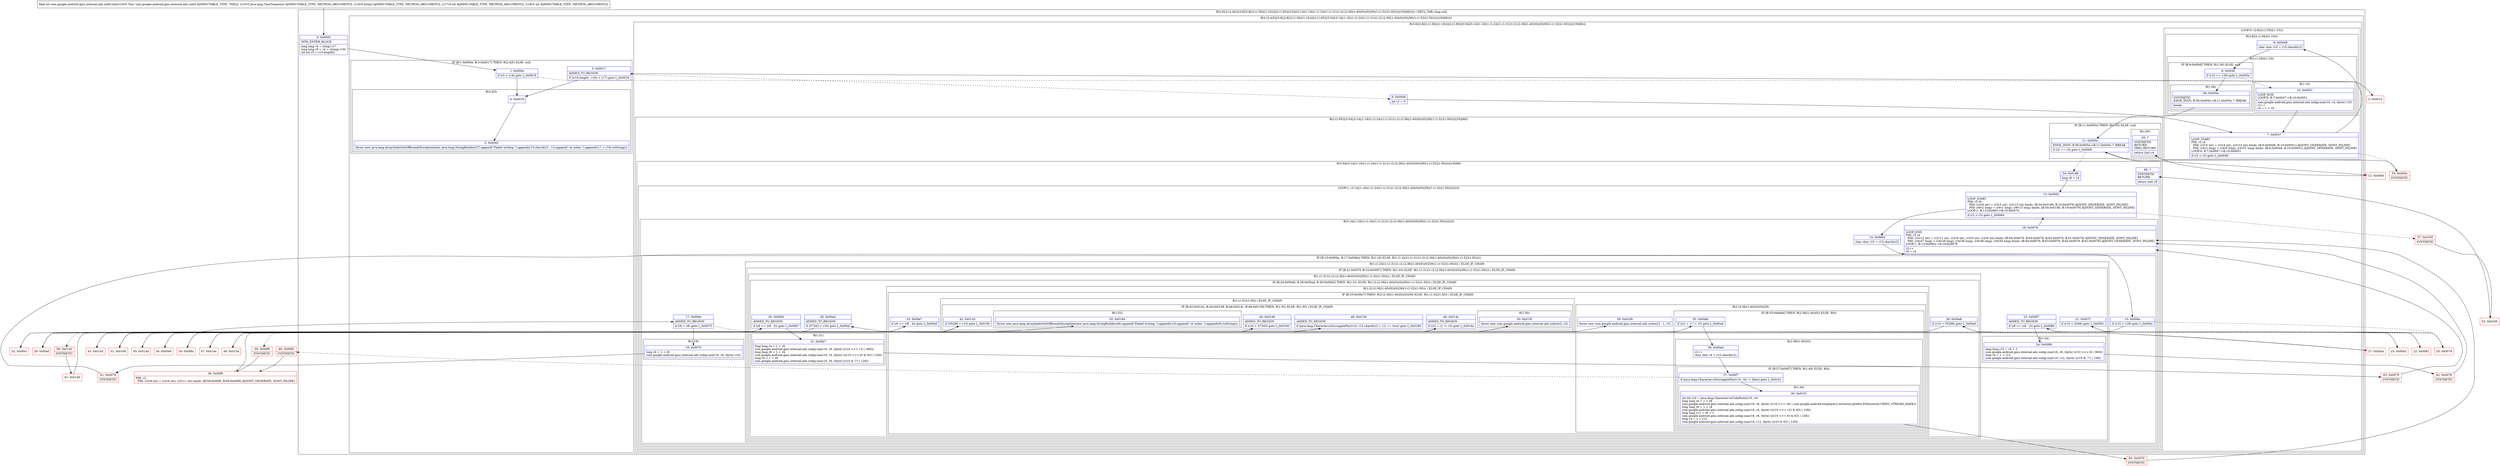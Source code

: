 digraph "CFG forcom.google.android.gms.internal.ads.zzdrf.zzb(Ljava\/lang\/CharSequence;[BII)I" {
subgraph cluster_Region_1939195621 {
label = "R(2:0|(2:(2:4|5)|(3:6|(2:8|(2:(1:56)|(1:10)))|(2:(1:65)|(3:54|(3:14|(1:18)(1:(1:24)(1:(1:31)(1:(2:(2:36|(1:40)(0))(0)|39)(1:(1:52)(1:50)))))|19)|66))))) | DECL_VAR: long null\l";
node [shape=record,color=blue];
Node_0 [shape=record,label="{0\:\ 0x0000|MTH_ENTER_BLOCK\l|long long r4 = (long) r17\llong long r8 = r4 + ((long) r18)\lint int r3 = r15.length()\l}"];
subgraph cluster_Region_213893830 {
label = "R(2:(2:4|5)|(3:6|(2:8|(2:(1:56)|(1:10)))|(2:(1:65)|(3:54|(3:14|(1:18)(1:(1:24)(1:(1:31)(1:(2:(2:36|(1:40)(0))(0)|39)(1:(1:52)(1:50)))))|19)|66))))";
node [shape=record,color=blue];
subgraph cluster_IfRegion_1896755947 {
label = "IF [B:1:0x000e, B:3:0x0017] THEN: R(2:4|5) ELSE: null";
node [shape=record,color=blue];
Node_1 [shape=record,label="{1\:\ 0x000e|if (r3 \> r18) goto L_0x0019\l}"];
Node_3 [shape=record,label="{3\:\ 0x0017|ADDED_TO_REGION\l|if ((r16.length \- r18) \< r17) goto L_0x0019\l}"];
subgraph cluster_Region_465527630 {
label = "R(2:4|5)";
node [shape=record,color=blue];
Node_4 [shape=record,label="{4\:\ 0x0019}"];
Node_5 [shape=record,label="{5\:\ 0x0045|throw new java.lang.ArrayIndexOutOfBoundsException(new java.lang.StringBuilder(37).append(\"Failed writing \").append(r15.charAt(r3 \- 1)).append(\" at index \").append(r17 + r18).toString())\l}"];
}
}
subgraph cluster_Region_443457051 {
label = "R(3:6|(2:8|(2:(1:56)|(1:10)))|(2:(1:65)|(3:54|(3:14|(1:18)(1:(1:24)(1:(1:31)(1:(2:(2:36|(1:40)(0))(0)|39)(1:(1:52)(1:50)))))|19)|66)))";
node [shape=record,color=blue];
Node_6 [shape=record,label="{6\:\ 0x0046|int r2 = 0\l}"];
subgraph cluster_LoopRegion_991669555 {
label = "LOOP:0: (2:8|(2:(1:56)|(1:10)))";
node [shape=record,color=blue];
Node_7 [shape=record,label="{7\:\ 0x0047|LOOP_START\lPHI: r2 r4 \l  PHI: (r2v5 int) = (r2v4 int), (r2v15 int) binds: [B:6:0x0046, B:10:0x0051] A[DONT_GENERATE, DONT_INLINE]\l  PHI: (r4v2 long) = (r4v0 long), (r4v51 long) binds: [B:6:0x0046, B:10:0x0051] A[DONT_GENERATE, DONT_INLINE]\lLOOP:0: B:7:0x0047\-\>B:10:0x0051\l|if (r2 \< r3) goto L_0x0049\l}"];
subgraph cluster_Region_1960710358 {
label = "R(2:8|(2:(1:56)|(1:10)))";
node [shape=record,color=blue];
Node_8 [shape=record,label="{8\:\ 0x0049|char char r10 = r15.charAt(r2)\l}"];
subgraph cluster_Region_2063308367 {
label = "R(2:(1:56)|(1:10))";
node [shape=record,color=blue];
subgraph cluster_IfRegion_1932310818 {
label = "IF [B:9:0x004f] THEN: R(1:56) ELSE: null";
node [shape=record,color=blue];
Node_9 [shape=record,label="{9\:\ 0x004f|if (r10 \>= 128) goto L_0x005e\l}"];
subgraph cluster_Region_753238282 {
label = "R(1:56)";
node [shape=record,color=blue];
Node_56 [shape=record,label="{56\:\ 0x005e|SYNTHETIC\lEDGE_INSN: B:56:0x005e\-\>B:11:0x005e ?: BREAK  \l|break\l}"];
}
}
subgraph cluster_Region_1634913194 {
label = "R(1:10)";
node [shape=record,color=blue];
Node_10 [shape=record,label="{10\:\ 0x0051|LOOP_END\lLOOP:0: B:7:0x0047\-\>B:10:0x0051\l|com.google.android.gms.internal.ads.zzdqy.zza(r16, r4, (byte) r10)\lr2++\lr4 = 1 + r4\l}"];
}
}
}
}
subgraph cluster_Region_848541031 {
label = "R(2:(1:65)|(3:54|(3:14|(1:18)(1:(1:24)(1:(1:31)(1:(2:(2:36|(1:40)(0))(0)|39)(1:(1:52)(1:50)))))|19)|66))";
node [shape=record,color=blue];
subgraph cluster_IfRegion_487205292 {
label = "IF [B:11:0x005e] THEN: R(1:65) ELSE: null";
node [shape=record,color=blue];
Node_11 [shape=record,label="{11\:\ 0x005e|EDGE_INSN: B:56:0x005e\-\>B:11:0x005e ?: BREAK  \l|if (r2 == r3) goto L_0x0060\l}"];
subgraph cluster_Region_1419903726 {
label = "R(1:65)";
node [shape=record,color=blue];
Node_65 [shape=record,label="{65\:\ ?|SYNTHETIC\lRETURN\lORIG_RETURN\l|return (int) r4\l}"];
}
}
subgraph cluster_Region_945350421 {
label = "R(3:54|(3:14|(1:18)(1:(1:24)(1:(1:31)(1:(2:(2:36|(1:40)(0))(0)|39)(1:(1:52)(1:50)))))|19)|66)";
node [shape=record,color=blue];
Node_54 [shape=record,label="{54\:\ 0x0188|long r6 = r4\l}"];
subgraph cluster_LoopRegion_496228748 {
label = "LOOP:1: (3:14|(1:18)(1:(1:24)(1:(1:31)(1:(2:(2:36|(1:40)(0))(0)|39)(1:(1:52)(1:50)))))|19)";
node [shape=record,color=blue];
Node_13 [shape=record,label="{13\:\ 0x0062|LOOP_START\lPHI: r2 r6 \l  PHI: (r2v6 int) = (r2v5 int), (r2v13 int) binds: [B:54:0x0188, B:19:0x0079] A[DONT_GENERATE, DONT_INLINE]\l  PHI: (r6v2 long) = (r6v1 long), (r6v13 long) binds: [B:54:0x0188, B:19:0x0079] A[DONT_GENERATE, DONT_INLINE]\lLOOP:1: B:13:0x0062\-\>B:19:0x0079\l|if (r2 \< r3) goto L_0x0064\l}"];
subgraph cluster_Region_236821950 {
label = "R(3:14|(1:18)(1:(1:24)(1:(1:31)(1:(2:(2:36|(1:40)(0))(0)|39)(1:(1:52)(1:50)))))|19)";
node [shape=record,color=blue];
Node_14 [shape=record,label="{14\:\ 0x0064|char char r10 = r15.charAt(r2)\l}"];
subgraph cluster_IfRegion_1697102869 {
label = "IF [B:15:0x006a, B:17:0x006e] THEN: R(1:18) ELSE: R(1:(1:24)(1:(1:31)(1:(2:(2:36|(1:40)(0))(0)|39)(1:(1:52)(1:50)))))";
node [shape=record,color=blue];
Node_15 [shape=record,label="{15\:\ 0x006a|if (r10 \< 128) goto L_0x006c\l}"];
Node_17 [shape=record,label="{17\:\ 0x006e|ADDED_TO_REGION\l|if (r6 \< r8) goto L_0x0070\l}"];
subgraph cluster_Region_439272976 {
label = "R(1:18)";
node [shape=record,color=blue];
Node_18 [shape=record,label="{18\:\ 0x0070|long r4 = 1 + r6\lcom.google.android.gms.internal.ads.zzdqy.zza(r16, r6, (byte) r10)\l}"];
}
subgraph cluster_Region_1086912513 {
label = "R(1:(1:24)(1:(1:31)(1:(2:(2:36|(1:40)(0))(0)|39)(1:(1:52)(1:50))))) | ELSE_IF_CHAIN\l";
node [shape=record,color=blue];
subgraph cluster_IfRegion_310314112 {
label = "IF [B:21:0x007f, B:23:0x0087] THEN: R(1:24) ELSE: R(1:(1:31)(1:(2:(2:36|(1:40)(0))(0)|39)(1:(1:52)(1:50)))) | ELSE_IF_CHAIN\l";
node [shape=record,color=blue];
Node_21 [shape=record,label="{21\:\ 0x007f|if (r10 \< 2048) goto L_0x0081\l}"];
Node_23 [shape=record,label="{23\:\ 0x0087|ADDED_TO_REGION\l|if (r6 \<= (r8 \- 2)) goto L_0x0089\l}"];
subgraph cluster_Region_253060637 {
label = "R(1:24)";
node [shape=record,color=blue];
Node_24 [shape=record,label="{24\:\ 0x0089|long long r12 = r6 + 1\lcom.google.android.gms.internal.ads.zzdqy.zza(r16, r6, (byte) ((r10 \>\>\> 6) \| 960))\llong r4 = 1 + r12\lcom.google.android.gms.internal.ads.zzdqy.zza(r16, r12, (byte) ((r10 & '?') \| 128))\l}"];
}
subgraph cluster_Region_1713854393 {
label = "R(1:(1:31)(1:(2:(2:36|(1:40)(0))(0)|39)(1:(1:52)(1:50)))) | ELSE_IF_CHAIN\l";
node [shape=record,color=blue];
subgraph cluster_IfRegion_1452196179 {
label = "IF [B:26:0x00a8, B:28:0x00ad, B:30:0x00b5] THEN: R(1:31) ELSE: R(1:(2:(2:36|(1:40)(0))(0)|39)(1:(1:52)(1:50))) | ELSE_IF_CHAIN\l";
node [shape=record,color=blue];
Node_26 [shape=record,label="{26\:\ 0x00a8|if (r10 \< 55296) goto L_0x00af\l}"];
Node_28 [shape=record,label="{28\:\ 0x00ad|ADDED_TO_REGION\l|if (57343 \< r10) goto L_0x00af\l}"];
Node_30 [shape=record,label="{30\:\ 0x00b5|ADDED_TO_REGION\l|if (r6 \<= (r8 \- 3)) goto L_0x00b7\l}"];
subgraph cluster_Region_1829239340 {
label = "R(1:31)";
node [shape=record,color=blue];
Node_31 [shape=record,label="{31\:\ 0x00b7|long long r4 = 1 + r6\lcom.google.android.gms.internal.ads.zzdqy.zza(r16, r6, (byte) ((r10 \>\>\> 12) \| 480))\llong long r6 = 1 + r4\lcom.google.android.gms.internal.ads.zzdqy.zza(r16, r4, (byte) (((r10 \>\>\> 6) & 63) \| 128))\llong r4 = 1 + r6\lcom.google.android.gms.internal.ads.zzdqy.zza(r16, r6, (byte) ((r10 & '?') \| 128))\l}"];
}
subgraph cluster_Region_1724544934 {
label = "R(1:(2:(2:36|(1:40)(0))(0)|39)(1:(1:52)(1:50))) | ELSE_IF_CHAIN\l";
node [shape=record,color=blue];
subgraph cluster_IfRegion_697427160 {
label = "IF [B:33:0x00e7] THEN: R(2:(2:36|(1:40)(0))(0)|39) ELSE: R(1:(1:52)(1:50)) | ELSE_IF_CHAIN\l";
node [shape=record,color=blue];
Node_33 [shape=record,label="{33\:\ 0x00e7|if (r6 \<= (r8 \- 4)) goto L_0x00e9\l}"];
subgraph cluster_Region_457319631 {
label = "R(2:(2:36|(1:40)(0))(0)|39)";
node [shape=record,color=blue];
subgraph cluster_IfRegion_2102815843 {
label = "IF [B:35:0x00eb] THEN: R(2:36|(1:40)(0)) ELSE: R(0)";
node [shape=record,color=blue];
Node_35 [shape=record,label="{35\:\ 0x00eb|if ((r2 + 1) != r3) goto L_0x00ed\l}"];
subgraph cluster_Region_268477893 {
label = "R(2:36|(1:40)(0))";
node [shape=record,color=blue];
Node_36 [shape=record,label="{36\:\ 0x00ed|r2++\lchar char r4 = r15.charAt(r2)\l}"];
subgraph cluster_IfRegion_556327345 {
label = "IF [B:37:0x00f7] THEN: R(1:40) ELSE: R(0)";
node [shape=record,color=blue];
Node_37 [shape=record,label="{37\:\ 0x00f7|if (java.lang.Character.isSurrogatePair(r10, r4) != false) goto L_0x0101\l}"];
subgraph cluster_Region_1775968250 {
label = "R(1:40)";
node [shape=record,color=blue];
Node_40 [shape=record,label="{40\:\ 0x0101|int int r10 = java.lang.Character.toCodePoint(r10, r4)\llong long r4 = 1 + r6\lcom.google.android.gms.internal.ads.zzdqy.zza(r16, r6, (byte) ((r10 \>\>\> 18) \| com.google.android.exoplayer2.extractor.p046ts.PsExtractor.VIDEO_STREAM_MASK))\llong long r6 = 1 + r4\lcom.google.android.gms.internal.ads.zzdqy.zza(r16, r4, (byte) (((r10 \>\>\> 12) & 63) \| 128))\llong long r12 = r6 + 1\lcom.google.android.gms.internal.ads.zzdqy.zza(r16, r6, (byte) (((r10 \>\>\> 6) & 63) \| 128))\llong r4 = 1 + r12\lcom.google.android.gms.internal.ads.zzdqy.zza(r16, r12, (byte) ((r10 & 63) \| 128))\l}"];
}
subgraph cluster_Region_1239277205 {
label = "R(0)";
node [shape=record,color=blue];
}
}
}
subgraph cluster_Region_1322401631 {
label = "R(0)";
node [shape=record,color=blue];
}
}
Node_39 [shape=record,label="{39\:\ 0x0100|throw new com.google.android.gms.internal.ads.zzdre(r2 \- 1, r3)\l}"];
}
subgraph cluster_Region_311698339 {
label = "R(1:(1:52)(1:50)) | ELSE_IF_CHAIN\l";
node [shape=record,color=blue];
subgraph cluster_IfRegion_1464412482 {
label = "IF [B:42:0x0143, B:44:0x0148, B:46:0x014c, B:48:0x0158] THEN: R(1:52) ELSE: R(1:50) | ELSE_IF_CHAIN\l";
node [shape=record,color=blue];
Node_42 [shape=record,label="{42\:\ 0x0143|if (55296 \> r10) goto L_0x0160\l}"];
Node_44 [shape=record,label="{44\:\ 0x0148|ADDED_TO_REGION\l|if (r10 \> 57343) goto L_0x0160\l}"];
Node_46 [shape=record,label="{46\:\ 0x014c|ADDED_TO_REGION\l|if ((r2 + 1) != r3) goto L_0x014e\l}"];
Node_48 [shape=record,label="{48\:\ 0x0158|ADDED_TO_REGION\l|if (java.lang.Character.isSurrogatePair(r10, r15.charAt(r2 + 1)) == true) goto L_0x0160\l}"];
subgraph cluster_Region_94980759 {
label = "R(1:52)";
node [shape=record,color=blue];
Node_52 [shape=record,label="{52\:\ 0x0184|throw new java.lang.ArrayIndexOutOfBoundsException(new java.lang.StringBuilder(46).append(\"Failed writing \").append(r10).append(\" at index \").append(r6).toString())\l}"];
}
subgraph cluster_Region_1419101598 {
label = "R(1:50)";
node [shape=record,color=blue];
Node_50 [shape=record,label="{50\:\ 0x015f|throw new com.google.android.gms.internal.ads.zzdre(r2, r3)\l}"];
}
}
}
}
}
}
}
}
}
}
Node_19 [shape=record,label="{19\:\ 0x0079|LOOP_END\lPHI: r2 r4 \l  PHI: (r2v12 int) = (r2v11 int), (r2v6 int), (r2v6 int), (r2v6 int) binds: [B:64:0x0079, B:63:0x0079, B:62:0x0079, B:61:0x0079] A[DONT_GENERATE, DONT_INLINE]\l  PHI: (r4v47 long) = (r4v29 long), (r4v36 long), (r4v46 long), (r4v50 long) binds: [B:64:0x0079, B:63:0x0079, B:62:0x0079, B:61:0x0079] A[DONT_GENERATE, DONT_INLINE]\lLOOP:1: B:13:0x0062\-\>B:19:0x0079\l|r2++\lr6 = r4\l}"];
}
}
Node_66 [shape=record,label="{66\:\ ?|SYNTHETIC\lRETURN\l|return (int) r6\l}"];
}
}
}
}
}
Node_2 [shape=record,color=red,label="{2\:\ 0x0010}"];
Node_12 [shape=record,color=red,label="{12\:\ 0x0060}"];
Node_16 [shape=record,color=red,label="{16\:\ 0x006c}"];
Node_20 [shape=record,color=red,label="{20\:\ 0x007d}"];
Node_22 [shape=record,color=red,label="{22\:\ 0x0081}"];
Node_25 [shape=record,color=red,label="{25\:\ 0x00a5}"];
Node_27 [shape=record,color=red,label="{27\:\ 0x00aa}"];
Node_29 [shape=record,color=red,label="{29\:\ 0x00af}"];
Node_32 [shape=record,color=red,label="{32\:\ 0x00e1}"];
Node_34 [shape=record,color=red,label="{34\:\ 0x00e9}"];
Node_38 [shape=record,color=red,label="{38\:\ 0x00f9|PHI: r2 \l  PHI: (r2v9 int) = (r2v6 int), (r2v11 int) binds: [B:59:0x00f9, B:60:0x00f9] A[DONT_GENERATE, DONT_INLINE]\l}"];
Node_41 [shape=record,color=red,label="{41\:\ 0x0140}"];
Node_43 [shape=record,color=red,label="{43\:\ 0x0145}"];
Node_45 [shape=record,color=red,label="{45\:\ 0x014a}"];
Node_47 [shape=record,color=red,label="{47\:\ 0x014e}"];
Node_49 [shape=record,color=red,label="{49\:\ 0x015a}"];
Node_51 [shape=record,color=red,label="{51\:\ 0x0160}"];
Node_53 [shape=record,color=red,label="{53\:\ 0x0185}"];
Node_55 [shape=record,color=red,label="{55\:\ 0x005e|SYNTHETIC\l}"];
Node_57 [shape=record,color=red,label="{57\:\ 0x0185|SYNTHETIC\l}"];
Node_58 [shape=record,color=red,label="{58\:\ 0x0140|SYNTHETIC\l}"];
Node_59 [shape=record,color=red,label="{59\:\ 0x00f9|SYNTHETIC\l}"];
Node_60 [shape=record,color=red,label="{60\:\ 0x00f9|SYNTHETIC\l}"];
Node_61 [shape=record,color=red,label="{61\:\ 0x0079|SYNTHETIC\l}"];
Node_62 [shape=record,color=red,label="{62\:\ 0x0079|SYNTHETIC\l}"];
Node_63 [shape=record,color=red,label="{63\:\ 0x0079|SYNTHETIC\l}"];
Node_64 [shape=record,color=red,label="{64\:\ 0x0079|SYNTHETIC\l}"];
MethodNode[shape=record,label="{final int com.google.android.gms.internal.ads.zzdrf.zzb((r14v0 'this' com.google.android.gms.internal.ads.zzdrf A[IMMUTABLE_TYPE, THIS]), (r15v0 java.lang.CharSequence A[IMMUTABLE_TYPE, METHOD_ARGUMENT]), (r16v0 byte[] A[IMMUTABLE_TYPE, METHOD_ARGUMENT]), (r17v0 int A[IMMUTABLE_TYPE, METHOD_ARGUMENT]), (r18v0 int A[IMMUTABLE_TYPE, METHOD_ARGUMENT])) }"];
MethodNode -> Node_0;
Node_0 -> Node_1;
Node_1 -> Node_2[style=dashed];
Node_1 -> Node_4;
Node_3 -> Node_4;
Node_3 -> Node_6[style=dashed];
Node_4 -> Node_5;
Node_6 -> Node_7;
Node_7 -> Node_8;
Node_7 -> Node_55[style=dashed];
Node_8 -> Node_9;
Node_9 -> Node_10[style=dashed];
Node_9 -> Node_56;
Node_56 -> Node_11;
Node_10 -> Node_7;
Node_11 -> Node_12;
Node_11 -> Node_54[style=dashed];
Node_54 -> Node_13;
Node_13 -> Node_14;
Node_13 -> Node_57[style=dashed];
Node_14 -> Node_15;
Node_15 -> Node_16;
Node_15 -> Node_20[style=dashed];
Node_17 -> Node_18;
Node_17 -> Node_20[style=dashed];
Node_18 -> Node_61;
Node_21 -> Node_22;
Node_21 -> Node_25[style=dashed];
Node_23 -> Node_24;
Node_23 -> Node_25[style=dashed];
Node_24 -> Node_62;
Node_26 -> Node_27[style=dashed];
Node_26 -> Node_29;
Node_28 -> Node_29;
Node_28 -> Node_32[style=dashed];
Node_30 -> Node_31;
Node_30 -> Node_32[style=dashed];
Node_31 -> Node_63;
Node_33 -> Node_34;
Node_33 -> Node_58[style=dashed];
Node_35 -> Node_36;
Node_35 -> Node_59[style=dashed];
Node_36 -> Node_37;
Node_37 -> Node_40;
Node_37 -> Node_60[style=dashed];
Node_40 -> Node_64;
Node_42 -> Node_43[style=dashed];
Node_42 -> Node_51;
Node_44 -> Node_45[style=dashed];
Node_44 -> Node_51;
Node_46 -> Node_47;
Node_46 -> Node_49[style=dashed];
Node_48 -> Node_49[style=dashed];
Node_48 -> Node_51;
Node_19 -> Node_13;
Node_2 -> Node_3;
Node_12 -> Node_65;
Node_16 -> Node_17;
Node_20 -> Node_21;
Node_22 -> Node_23;
Node_25 -> Node_26;
Node_27 -> Node_28;
Node_29 -> Node_30;
Node_32 -> Node_33;
Node_34 -> Node_35;
Node_38 -> Node_39;
Node_41 -> Node_42;
Node_43 -> Node_44;
Node_45 -> Node_46;
Node_47 -> Node_48;
Node_49 -> Node_50;
Node_51 -> Node_52;
Node_53 -> Node_66;
Node_55 -> Node_11;
Node_57 -> Node_53;
Node_58 -> Node_41;
Node_59 -> Node_38;
Node_60 -> Node_38;
Node_61 -> Node_19;
Node_62 -> Node_19;
Node_63 -> Node_19;
Node_64 -> Node_19;
}

